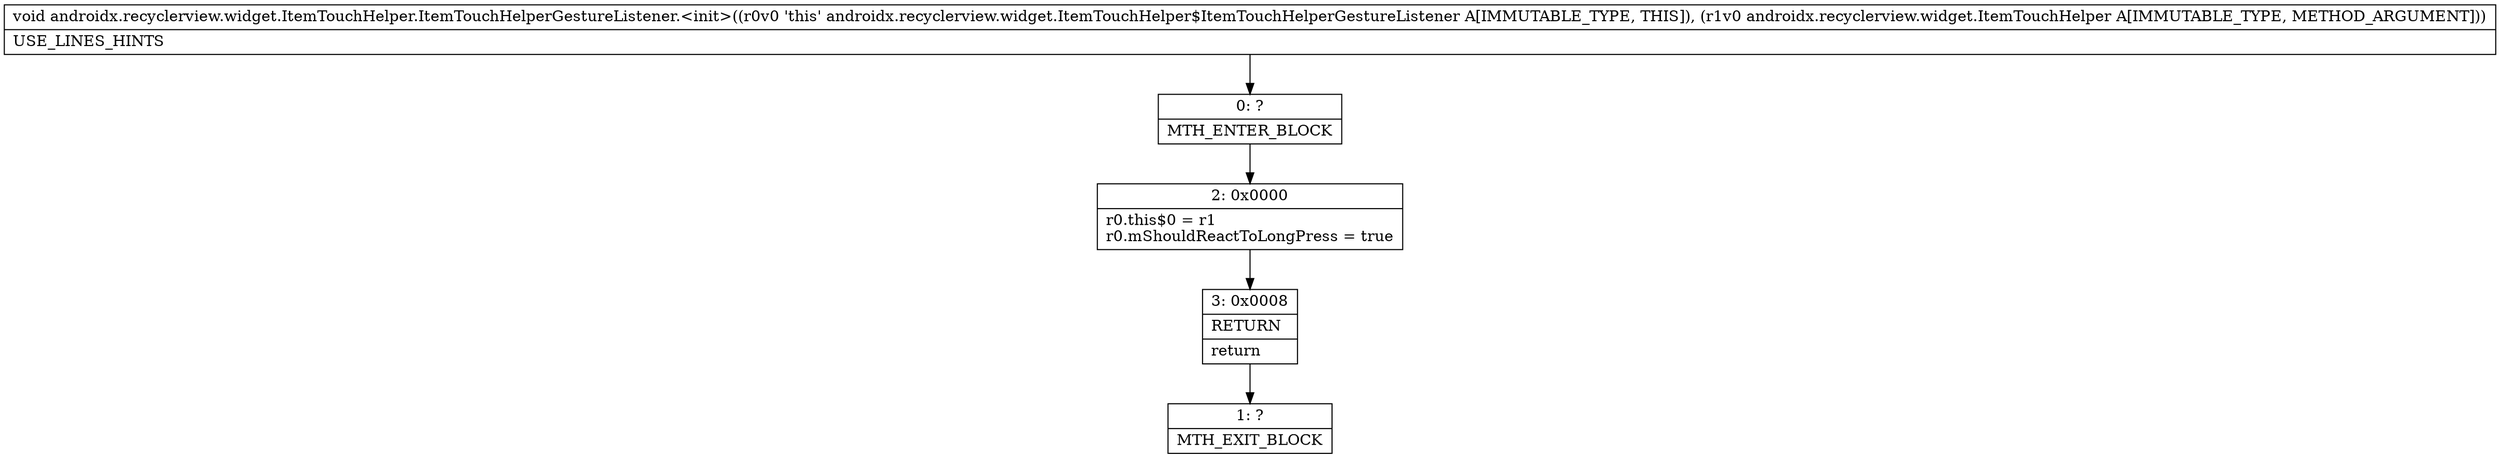 digraph "CFG forandroidx.recyclerview.widget.ItemTouchHelper.ItemTouchHelperGestureListener.\<init\>(Landroidx\/recyclerview\/widget\/ItemTouchHelper;)V" {
Node_0 [shape=record,label="{0\:\ ?|MTH_ENTER_BLOCK\l}"];
Node_2 [shape=record,label="{2\:\ 0x0000|r0.this$0 = r1\lr0.mShouldReactToLongPress = true\l}"];
Node_3 [shape=record,label="{3\:\ 0x0008|RETURN\l|return\l}"];
Node_1 [shape=record,label="{1\:\ ?|MTH_EXIT_BLOCK\l}"];
MethodNode[shape=record,label="{void androidx.recyclerview.widget.ItemTouchHelper.ItemTouchHelperGestureListener.\<init\>((r0v0 'this' androidx.recyclerview.widget.ItemTouchHelper$ItemTouchHelperGestureListener A[IMMUTABLE_TYPE, THIS]), (r1v0 androidx.recyclerview.widget.ItemTouchHelper A[IMMUTABLE_TYPE, METHOD_ARGUMENT]))  | USE_LINES_HINTS\l}"];
MethodNode -> Node_0;Node_0 -> Node_2;
Node_2 -> Node_3;
Node_3 -> Node_1;
}

